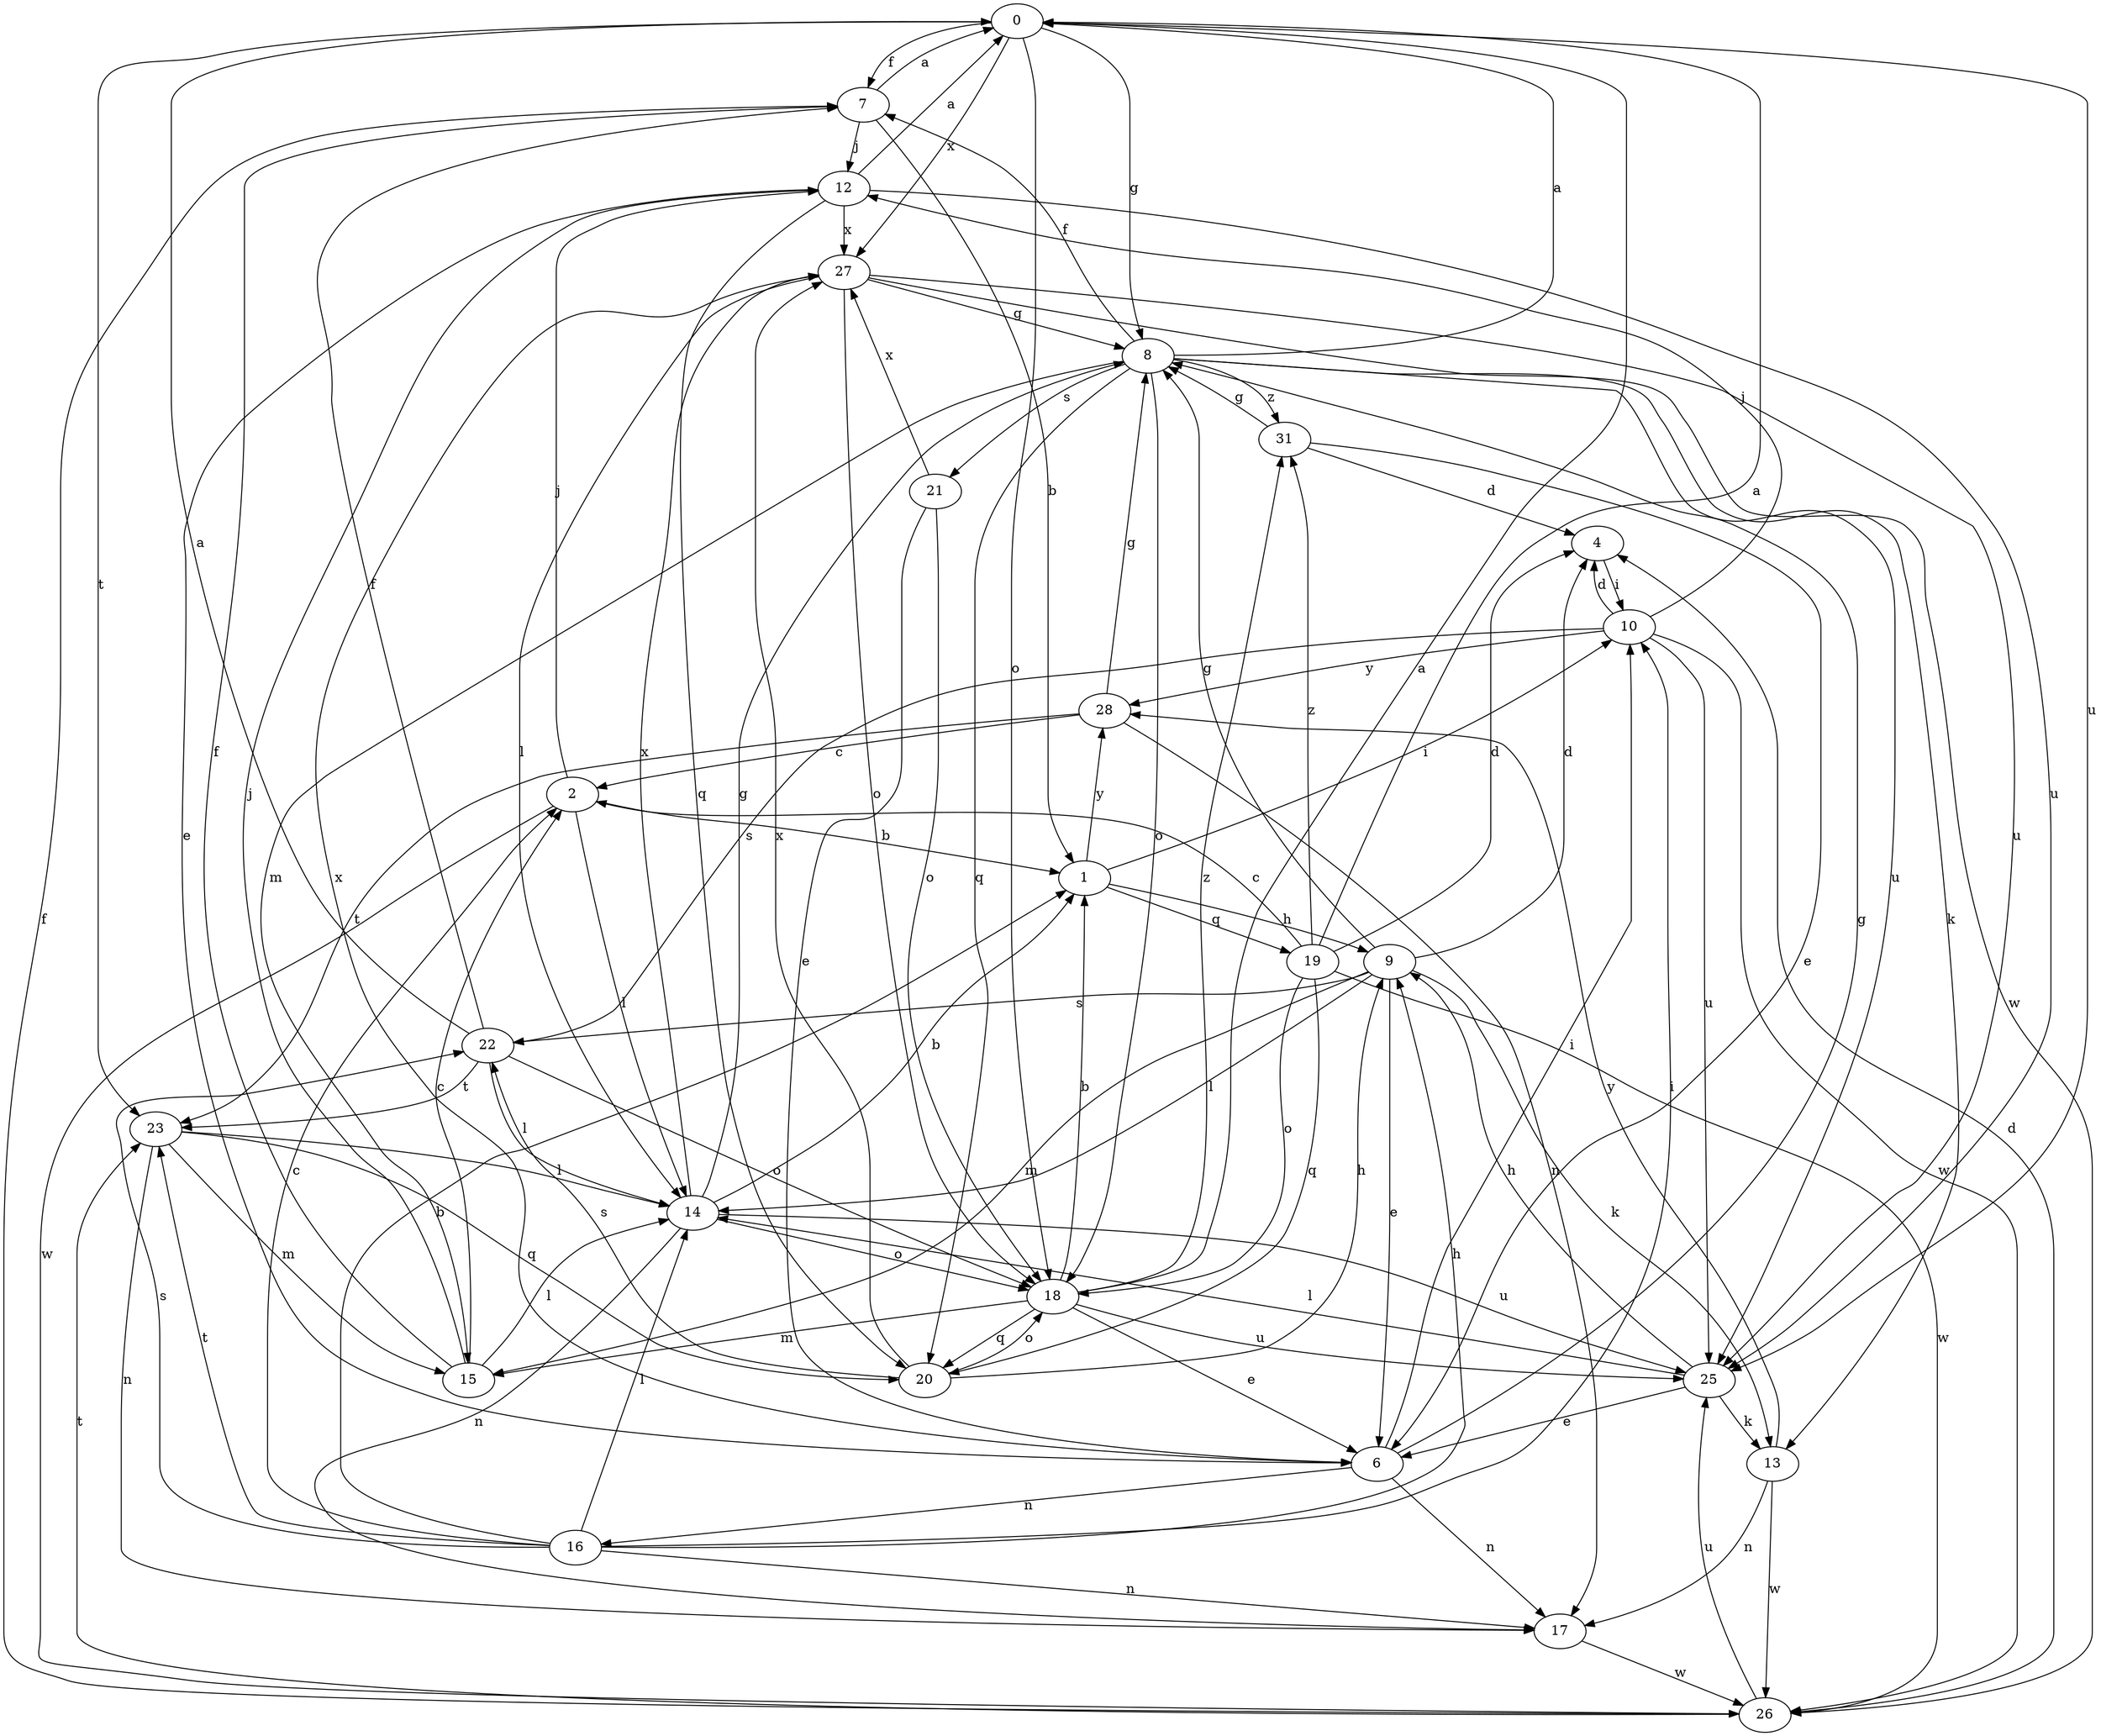 strict digraph  {
0;
1;
2;
4;
6;
7;
8;
9;
10;
12;
13;
14;
15;
16;
17;
18;
19;
20;
21;
22;
23;
25;
26;
27;
28;
31;
0 -> 7  [label=f];
0 -> 8  [label=g];
0 -> 18  [label=o];
0 -> 23  [label=t];
0 -> 25  [label=u];
0 -> 27  [label=x];
1 -> 9  [label=h];
1 -> 10  [label=i];
1 -> 19  [label=q];
1 -> 28  [label=y];
2 -> 1  [label=b];
2 -> 12  [label=j];
2 -> 14  [label=l];
2 -> 26  [label=w];
4 -> 10  [label=i];
6 -> 8  [label=g];
6 -> 10  [label=i];
6 -> 16  [label=n];
6 -> 17  [label=n];
6 -> 27  [label=x];
7 -> 0  [label=a];
7 -> 1  [label=b];
7 -> 12  [label=j];
8 -> 0  [label=a];
8 -> 7  [label=f];
8 -> 13  [label=k];
8 -> 15  [label=m];
8 -> 18  [label=o];
8 -> 20  [label=q];
8 -> 21  [label=s];
8 -> 25  [label=u];
8 -> 31  [label=z];
9 -> 4  [label=d];
9 -> 6  [label=e];
9 -> 8  [label=g];
9 -> 13  [label=k];
9 -> 14  [label=l];
9 -> 15  [label=m];
9 -> 22  [label=s];
10 -> 4  [label=d];
10 -> 12  [label=j];
10 -> 22  [label=s];
10 -> 25  [label=u];
10 -> 26  [label=w];
10 -> 28  [label=y];
12 -> 0  [label=a];
12 -> 6  [label=e];
12 -> 20  [label=q];
12 -> 25  [label=u];
12 -> 27  [label=x];
13 -> 17  [label=n];
13 -> 26  [label=w];
13 -> 28  [label=y];
14 -> 1  [label=b];
14 -> 8  [label=g];
14 -> 17  [label=n];
14 -> 18  [label=o];
14 -> 25  [label=u];
14 -> 27  [label=x];
15 -> 2  [label=c];
15 -> 7  [label=f];
15 -> 12  [label=j];
15 -> 14  [label=l];
16 -> 1  [label=b];
16 -> 2  [label=c];
16 -> 9  [label=h];
16 -> 10  [label=i];
16 -> 14  [label=l];
16 -> 17  [label=n];
16 -> 22  [label=s];
16 -> 23  [label=t];
17 -> 26  [label=w];
18 -> 0  [label=a];
18 -> 1  [label=b];
18 -> 6  [label=e];
18 -> 15  [label=m];
18 -> 20  [label=q];
18 -> 25  [label=u];
18 -> 31  [label=z];
19 -> 0  [label=a];
19 -> 2  [label=c];
19 -> 4  [label=d];
19 -> 18  [label=o];
19 -> 20  [label=q];
19 -> 26  [label=w];
19 -> 31  [label=z];
20 -> 9  [label=h];
20 -> 18  [label=o];
20 -> 22  [label=s];
20 -> 27  [label=x];
21 -> 6  [label=e];
21 -> 18  [label=o];
21 -> 27  [label=x];
22 -> 0  [label=a];
22 -> 7  [label=f];
22 -> 14  [label=l];
22 -> 18  [label=o];
22 -> 23  [label=t];
23 -> 14  [label=l];
23 -> 15  [label=m];
23 -> 17  [label=n];
23 -> 20  [label=q];
25 -> 6  [label=e];
25 -> 9  [label=h];
25 -> 13  [label=k];
25 -> 14  [label=l];
26 -> 4  [label=d];
26 -> 7  [label=f];
26 -> 23  [label=t];
26 -> 25  [label=u];
27 -> 8  [label=g];
27 -> 14  [label=l];
27 -> 18  [label=o];
27 -> 25  [label=u];
27 -> 26  [label=w];
28 -> 2  [label=c];
28 -> 8  [label=g];
28 -> 17  [label=n];
28 -> 23  [label=t];
31 -> 4  [label=d];
31 -> 6  [label=e];
31 -> 8  [label=g];
}
